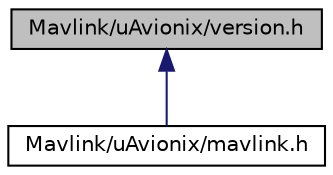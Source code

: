 digraph "Mavlink/uAvionix/version.h"
{
  edge [fontname="Helvetica",fontsize="10",labelfontname="Helvetica",labelfontsize="10"];
  node [fontname="Helvetica",fontsize="10",shape=record];
  Node1 [label="Mavlink/uAvionix/version.h",height=0.2,width=0.4,color="black", fillcolor="grey75", style="filled", fontcolor="black"];
  Node1 -> Node2 [dir="back",color="midnightblue",fontsize="10",style="solid"];
  Node2 [label="Mavlink/uAvionix/mavlink.h",height=0.2,width=0.4,color="black", fillcolor="white", style="filled",URL="$u_avionix_2mavlink_8h.html",tooltip="MAVLink comm protocol built from uAvionix.xml. "];
}
